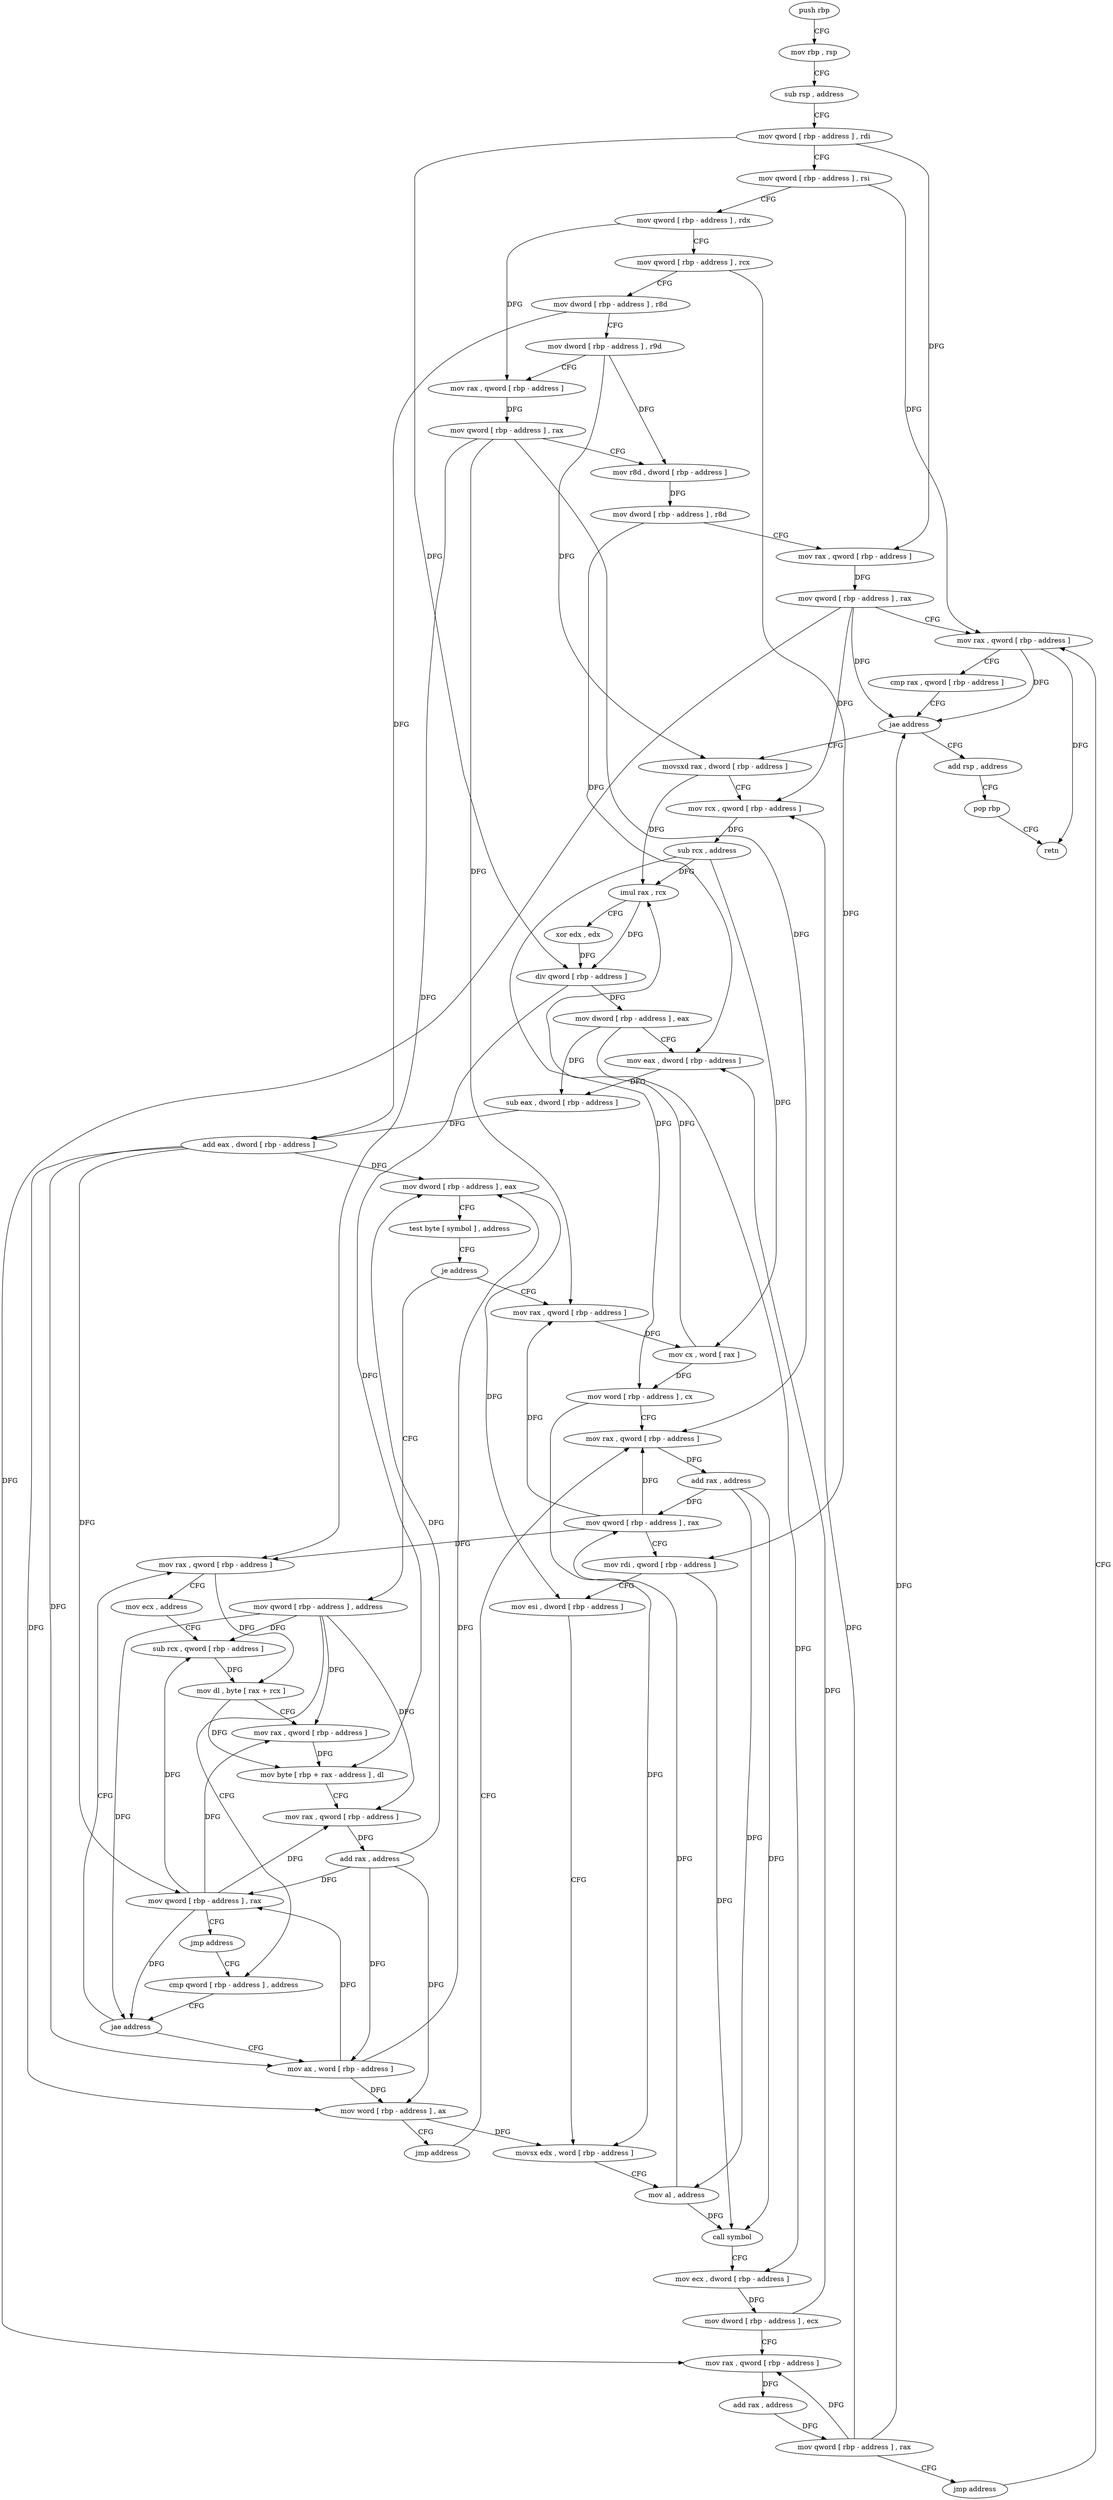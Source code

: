 digraph "func" {
"4214288" [label = "push rbp" ]
"4214289" [label = "mov rbp , rsp" ]
"4214292" [label = "sub rsp , address" ]
"4214296" [label = "mov qword [ rbp - address ] , rdi" ]
"4214300" [label = "mov qword [ rbp - address ] , rsi" ]
"4214304" [label = "mov qword [ rbp - address ] , rdx" ]
"4214308" [label = "mov qword [ rbp - address ] , rcx" ]
"4214312" [label = "mov dword [ rbp - address ] , r8d" ]
"4214316" [label = "mov dword [ rbp - address ] , r9d" ]
"4214320" [label = "mov rax , qword [ rbp - address ]" ]
"4214324" [label = "mov qword [ rbp - address ] , rax" ]
"4214328" [label = "mov r8d , dword [ rbp - address ]" ]
"4214332" [label = "mov dword [ rbp - address ] , r8d" ]
"4214336" [label = "mov rax , qword [ rbp - address ]" ]
"4214340" [label = "mov qword [ rbp - address ] , rax" ]
"4214344" [label = "mov rax , qword [ rbp - address ]" ]
"4214555" [label = "add rsp , address" ]
"4214559" [label = "pop rbp" ]
"4214560" [label = "retn" ]
"4214358" [label = "movsxd rax , dword [ rbp - address ]" ]
"4214362" [label = "mov rcx , qword [ rbp - address ]" ]
"4214366" [label = "sub rcx , address" ]
"4214373" [label = "imul rax , rcx" ]
"4214377" [label = "xor edx , edx" ]
"4214379" [label = "div qword [ rbp - address ]" ]
"4214383" [label = "mov dword [ rbp - address ] , eax" ]
"4214386" [label = "mov eax , dword [ rbp - address ]" ]
"4214389" [label = "sub eax , dword [ rbp - address ]" ]
"4214392" [label = "add eax , dword [ rbp - address ]" ]
"4214395" [label = "mov dword [ rbp - address ] , eax" ]
"4214398" [label = "test byte [ symbol ] , address" ]
"4214406" [label = "je address" ]
"4214487" [label = "mov rax , qword [ rbp - address ]" ]
"4214412" [label = "mov qword [ rbp - address ] , address" ]
"4214491" [label = "mov cx , word [ rax ]" ]
"4214494" [label = "mov word [ rbp - address ] , cx" ]
"4214498" [label = "mov rax , qword [ rbp - address ]" ]
"4214420" [label = "cmp qword [ rbp - address ] , address" ]
"4214348" [label = "cmp rax , qword [ rbp - address ]" ]
"4214352" [label = "jae address" ]
"4214474" [label = "mov ax , word [ rbp - address ]" ]
"4214478" [label = "mov word [ rbp - address ] , ax" ]
"4214482" [label = "jmp address" ]
"4214431" [label = "mov rax , qword [ rbp - address ]" ]
"4214435" [label = "mov ecx , address" ]
"4214440" [label = "sub rcx , qword [ rbp - address ]" ]
"4214444" [label = "mov dl , byte [ rax + rcx ]" ]
"4214447" [label = "mov rax , qword [ rbp - address ]" ]
"4214451" [label = "mov byte [ rbp + rax - address ] , dl" ]
"4214455" [label = "mov rax , qword [ rbp - address ]" ]
"4214459" [label = "add rax , address" ]
"4214465" [label = "mov qword [ rbp - address ] , rax" ]
"4214469" [label = "jmp address" ]
"4214502" [label = "add rax , address" ]
"4214508" [label = "mov qword [ rbp - address ] , rax" ]
"4214512" [label = "mov rdi , qword [ rbp - address ]" ]
"4214516" [label = "mov esi , dword [ rbp - address ]" ]
"4214519" [label = "movsx edx , word [ rbp - address ]" ]
"4214523" [label = "mov al , address" ]
"4214525" [label = "call symbol" ]
"4214530" [label = "mov ecx , dword [ rbp - address ]" ]
"4214533" [label = "mov dword [ rbp - address ] , ecx" ]
"4214536" [label = "mov rax , qword [ rbp - address ]" ]
"4214540" [label = "add rax , address" ]
"4214546" [label = "mov qword [ rbp - address ] , rax" ]
"4214550" [label = "jmp address" ]
"4214425" [label = "jae address" ]
"4214288" -> "4214289" [ label = "CFG" ]
"4214289" -> "4214292" [ label = "CFG" ]
"4214292" -> "4214296" [ label = "CFG" ]
"4214296" -> "4214300" [ label = "CFG" ]
"4214296" -> "4214336" [ label = "DFG" ]
"4214296" -> "4214379" [ label = "DFG" ]
"4214300" -> "4214304" [ label = "CFG" ]
"4214300" -> "4214344" [ label = "DFG" ]
"4214304" -> "4214308" [ label = "CFG" ]
"4214304" -> "4214320" [ label = "DFG" ]
"4214308" -> "4214312" [ label = "CFG" ]
"4214308" -> "4214512" [ label = "DFG" ]
"4214312" -> "4214316" [ label = "CFG" ]
"4214312" -> "4214392" [ label = "DFG" ]
"4214316" -> "4214320" [ label = "CFG" ]
"4214316" -> "4214328" [ label = "DFG" ]
"4214316" -> "4214358" [ label = "DFG" ]
"4214320" -> "4214324" [ label = "DFG" ]
"4214324" -> "4214328" [ label = "CFG" ]
"4214324" -> "4214487" [ label = "DFG" ]
"4214324" -> "4214498" [ label = "DFG" ]
"4214324" -> "4214431" [ label = "DFG" ]
"4214328" -> "4214332" [ label = "DFG" ]
"4214332" -> "4214336" [ label = "CFG" ]
"4214332" -> "4214386" [ label = "DFG" ]
"4214336" -> "4214340" [ label = "DFG" ]
"4214340" -> "4214344" [ label = "CFG" ]
"4214340" -> "4214352" [ label = "DFG" ]
"4214340" -> "4214362" [ label = "DFG" ]
"4214340" -> "4214536" [ label = "DFG" ]
"4214344" -> "4214348" [ label = "CFG" ]
"4214344" -> "4214352" [ label = "DFG" ]
"4214344" -> "4214560" [ label = "DFG" ]
"4214555" -> "4214559" [ label = "CFG" ]
"4214559" -> "4214560" [ label = "CFG" ]
"4214358" -> "4214362" [ label = "CFG" ]
"4214358" -> "4214373" [ label = "DFG" ]
"4214362" -> "4214366" [ label = "DFG" ]
"4214366" -> "4214373" [ label = "DFG" ]
"4214366" -> "4214491" [ label = "DFG" ]
"4214366" -> "4214494" [ label = "DFG" ]
"4214373" -> "4214377" [ label = "CFG" ]
"4214373" -> "4214379" [ label = "DFG" ]
"4214377" -> "4214379" [ label = "DFG" ]
"4214379" -> "4214383" [ label = "DFG" ]
"4214379" -> "4214451" [ label = "DFG" ]
"4214383" -> "4214386" [ label = "CFG" ]
"4214383" -> "4214389" [ label = "DFG" ]
"4214383" -> "4214530" [ label = "DFG" ]
"4214386" -> "4214389" [ label = "DFG" ]
"4214389" -> "4214392" [ label = "DFG" ]
"4214392" -> "4214395" [ label = "DFG" ]
"4214392" -> "4214474" [ label = "DFG" ]
"4214392" -> "4214478" [ label = "DFG" ]
"4214392" -> "4214465" [ label = "DFG" ]
"4214395" -> "4214398" [ label = "CFG" ]
"4214395" -> "4214516" [ label = "DFG" ]
"4214398" -> "4214406" [ label = "CFG" ]
"4214406" -> "4214487" [ label = "CFG" ]
"4214406" -> "4214412" [ label = "CFG" ]
"4214487" -> "4214491" [ label = "DFG" ]
"4214412" -> "4214420" [ label = "CFG" ]
"4214412" -> "4214425" [ label = "DFG" ]
"4214412" -> "4214440" [ label = "DFG" ]
"4214412" -> "4214447" [ label = "DFG" ]
"4214412" -> "4214455" [ label = "DFG" ]
"4214491" -> "4214494" [ label = "DFG" ]
"4214491" -> "4214373" [ label = "DFG" ]
"4214494" -> "4214498" [ label = "CFG" ]
"4214494" -> "4214519" [ label = "DFG" ]
"4214498" -> "4214502" [ label = "DFG" ]
"4214420" -> "4214425" [ label = "CFG" ]
"4214348" -> "4214352" [ label = "CFG" ]
"4214352" -> "4214555" [ label = "CFG" ]
"4214352" -> "4214358" [ label = "CFG" ]
"4214474" -> "4214478" [ label = "DFG" ]
"4214474" -> "4214395" [ label = "DFG" ]
"4214474" -> "4214465" [ label = "DFG" ]
"4214478" -> "4214482" [ label = "CFG" ]
"4214478" -> "4214519" [ label = "DFG" ]
"4214482" -> "4214498" [ label = "CFG" ]
"4214431" -> "4214435" [ label = "CFG" ]
"4214431" -> "4214444" [ label = "DFG" ]
"4214435" -> "4214440" [ label = "CFG" ]
"4214440" -> "4214444" [ label = "DFG" ]
"4214444" -> "4214447" [ label = "CFG" ]
"4214444" -> "4214451" [ label = "DFG" ]
"4214447" -> "4214451" [ label = "DFG" ]
"4214451" -> "4214455" [ label = "CFG" ]
"4214455" -> "4214459" [ label = "DFG" ]
"4214459" -> "4214465" [ label = "DFG" ]
"4214459" -> "4214395" [ label = "DFG" ]
"4214459" -> "4214478" [ label = "DFG" ]
"4214459" -> "4214474" [ label = "DFG" ]
"4214465" -> "4214469" [ label = "CFG" ]
"4214465" -> "4214425" [ label = "DFG" ]
"4214465" -> "4214440" [ label = "DFG" ]
"4214465" -> "4214447" [ label = "DFG" ]
"4214465" -> "4214455" [ label = "DFG" ]
"4214469" -> "4214420" [ label = "CFG" ]
"4214502" -> "4214508" [ label = "DFG" ]
"4214502" -> "4214523" [ label = "DFG" ]
"4214502" -> "4214525" [ label = "DFG" ]
"4214508" -> "4214512" [ label = "CFG" ]
"4214508" -> "4214487" [ label = "DFG" ]
"4214508" -> "4214498" [ label = "DFG" ]
"4214508" -> "4214431" [ label = "DFG" ]
"4214512" -> "4214516" [ label = "CFG" ]
"4214512" -> "4214525" [ label = "DFG" ]
"4214516" -> "4214519" [ label = "CFG" ]
"4214519" -> "4214523" [ label = "CFG" ]
"4214523" -> "4214525" [ label = "DFG" ]
"4214523" -> "4214508" [ label = "DFG" ]
"4214525" -> "4214530" [ label = "CFG" ]
"4214530" -> "4214533" [ label = "DFG" ]
"4214533" -> "4214536" [ label = "CFG" ]
"4214533" -> "4214386" [ label = "DFG" ]
"4214536" -> "4214540" [ label = "DFG" ]
"4214540" -> "4214546" [ label = "DFG" ]
"4214546" -> "4214550" [ label = "CFG" ]
"4214546" -> "4214352" [ label = "DFG" ]
"4214546" -> "4214362" [ label = "DFG" ]
"4214546" -> "4214536" [ label = "DFG" ]
"4214550" -> "4214344" [ label = "CFG" ]
"4214425" -> "4214474" [ label = "CFG" ]
"4214425" -> "4214431" [ label = "CFG" ]
}
